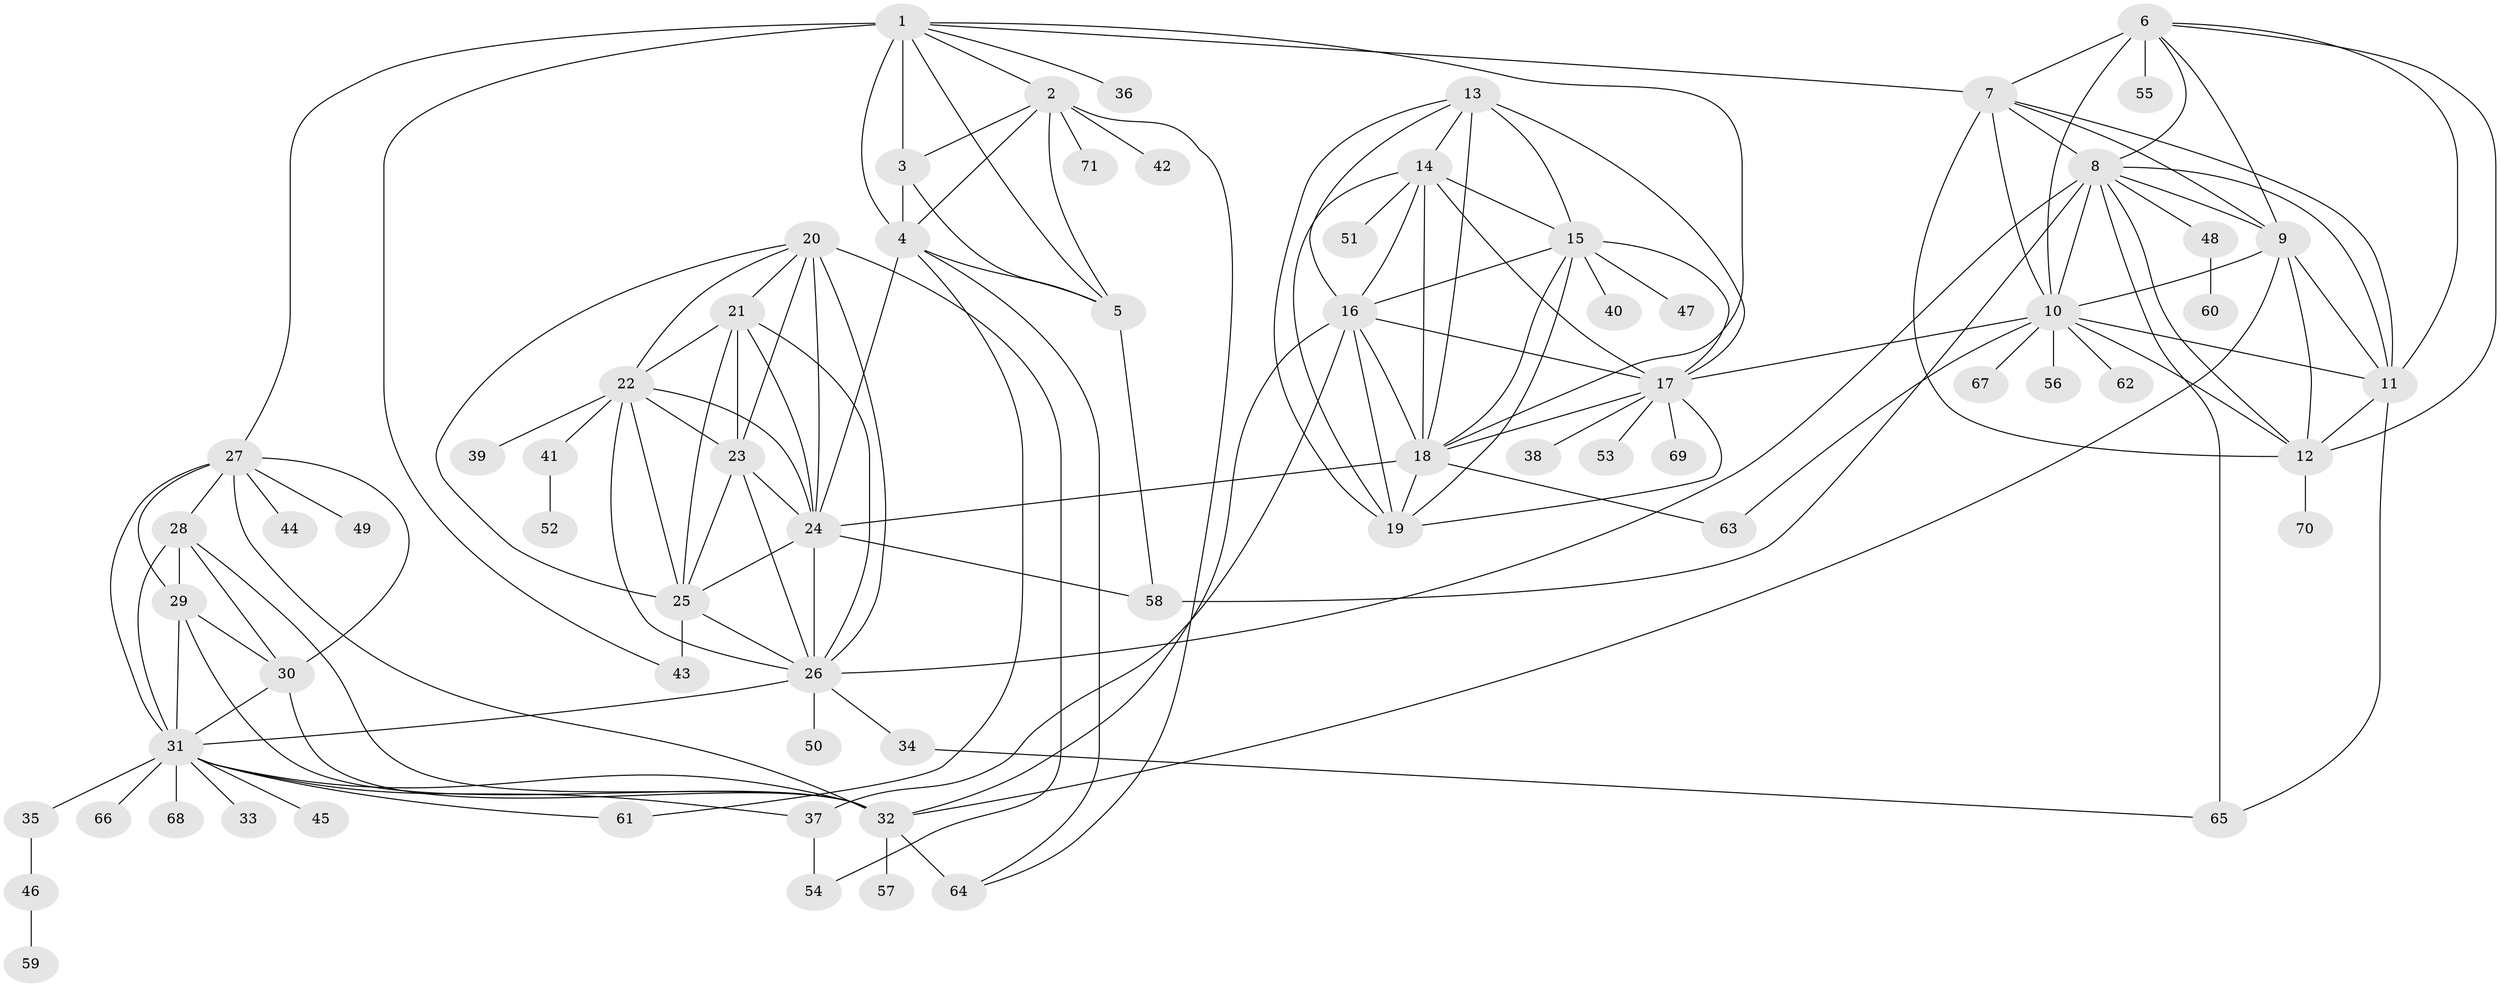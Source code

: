 // original degree distribution, {7: 0.03546099290780142, 11: 0.028368794326241134, 9: 0.0425531914893617, 8: 0.05673758865248227, 10: 0.03546099290780142, 14: 0.014184397163120567, 12: 0.0070921985815602835, 6: 0.014184397163120567, 15: 0.0070921985815602835, 13: 0.0070921985815602835, 1: 0.574468085106383, 2: 0.14184397163120568, 4: 0.0070921985815602835, 3: 0.028368794326241134}
// Generated by graph-tools (version 1.1) at 2025/52/03/04/25 22:52:07]
// undirected, 71 vertices, 148 edges
graph export_dot {
  node [color=gray90,style=filled];
  1;
  2;
  3;
  4;
  5;
  6;
  7;
  8;
  9;
  10;
  11;
  12;
  13;
  14;
  15;
  16;
  17;
  18;
  19;
  20;
  21;
  22;
  23;
  24;
  25;
  26;
  27;
  28;
  29;
  30;
  31;
  32;
  33;
  34;
  35;
  36;
  37;
  38;
  39;
  40;
  41;
  42;
  43;
  44;
  45;
  46;
  47;
  48;
  49;
  50;
  51;
  52;
  53;
  54;
  55;
  56;
  57;
  58;
  59;
  60;
  61;
  62;
  63;
  64;
  65;
  66;
  67;
  68;
  69;
  70;
  71;
  1 -- 2 [weight=3.0];
  1 -- 3 [weight=5.0];
  1 -- 4 [weight=3.0];
  1 -- 5 [weight=3.0];
  1 -- 7 [weight=1.0];
  1 -- 18 [weight=1.0];
  1 -- 27 [weight=1.0];
  1 -- 36 [weight=1.0];
  1 -- 43 [weight=1.0];
  2 -- 3 [weight=1.0];
  2 -- 4 [weight=1.0];
  2 -- 5 [weight=1.0];
  2 -- 42 [weight=2.0];
  2 -- 64 [weight=1.0];
  2 -- 71 [weight=1.0];
  3 -- 4 [weight=1.0];
  3 -- 5 [weight=1.0];
  4 -- 5 [weight=1.0];
  4 -- 24 [weight=1.0];
  4 -- 61 [weight=1.0];
  4 -- 64 [weight=1.0];
  5 -- 58 [weight=1.0];
  6 -- 7 [weight=1.0];
  6 -- 8 [weight=1.0];
  6 -- 9 [weight=1.0];
  6 -- 10 [weight=1.0];
  6 -- 11 [weight=1.0];
  6 -- 12 [weight=1.0];
  6 -- 55 [weight=4.0];
  7 -- 8 [weight=1.0];
  7 -- 9 [weight=1.0];
  7 -- 10 [weight=1.0];
  7 -- 11 [weight=1.0];
  7 -- 12 [weight=1.0];
  8 -- 9 [weight=1.0];
  8 -- 10 [weight=1.0];
  8 -- 11 [weight=1.0];
  8 -- 12 [weight=1.0];
  8 -- 26 [weight=1.0];
  8 -- 48 [weight=1.0];
  8 -- 58 [weight=4.0];
  8 -- 65 [weight=1.0];
  9 -- 10 [weight=1.0];
  9 -- 11 [weight=1.0];
  9 -- 12 [weight=1.0];
  9 -- 32 [weight=1.0];
  10 -- 11 [weight=1.0];
  10 -- 12 [weight=1.0];
  10 -- 17 [weight=1.0];
  10 -- 56 [weight=1.0];
  10 -- 62 [weight=1.0];
  10 -- 63 [weight=1.0];
  10 -- 67 [weight=1.0];
  11 -- 12 [weight=1.0];
  11 -- 65 [weight=1.0];
  12 -- 70 [weight=1.0];
  13 -- 14 [weight=1.0];
  13 -- 15 [weight=1.0];
  13 -- 16 [weight=1.0];
  13 -- 17 [weight=1.0];
  13 -- 18 [weight=1.0];
  13 -- 19 [weight=1.0];
  14 -- 15 [weight=1.0];
  14 -- 16 [weight=1.0];
  14 -- 17 [weight=1.0];
  14 -- 18 [weight=1.0];
  14 -- 19 [weight=1.0];
  14 -- 51 [weight=2.0];
  15 -- 16 [weight=1.0];
  15 -- 17 [weight=1.0];
  15 -- 18 [weight=1.0];
  15 -- 19 [weight=1.0];
  15 -- 40 [weight=2.0];
  15 -- 47 [weight=1.0];
  16 -- 17 [weight=1.0];
  16 -- 18 [weight=1.0];
  16 -- 19 [weight=1.0];
  16 -- 32 [weight=1.0];
  16 -- 37 [weight=1.0];
  17 -- 18 [weight=1.0];
  17 -- 19 [weight=1.0];
  17 -- 38 [weight=1.0];
  17 -- 53 [weight=1.0];
  17 -- 69 [weight=1.0];
  18 -- 19 [weight=1.0];
  18 -- 24 [weight=1.0];
  18 -- 63 [weight=1.0];
  20 -- 21 [weight=1.0];
  20 -- 22 [weight=1.0];
  20 -- 23 [weight=1.0];
  20 -- 24 [weight=1.0];
  20 -- 25 [weight=1.0];
  20 -- 26 [weight=1.0];
  20 -- 54 [weight=2.0];
  21 -- 22 [weight=1.0];
  21 -- 23 [weight=1.0];
  21 -- 24 [weight=1.0];
  21 -- 25 [weight=2.0];
  21 -- 26 [weight=1.0];
  22 -- 23 [weight=1.0];
  22 -- 24 [weight=1.0];
  22 -- 25 [weight=1.0];
  22 -- 26 [weight=1.0];
  22 -- 39 [weight=1.0];
  22 -- 41 [weight=1.0];
  23 -- 24 [weight=1.0];
  23 -- 25 [weight=1.0];
  23 -- 26 [weight=1.0];
  24 -- 25 [weight=1.0];
  24 -- 26 [weight=1.0];
  24 -- 58 [weight=1.0];
  25 -- 26 [weight=1.0];
  25 -- 43 [weight=8.0];
  26 -- 31 [weight=1.0];
  26 -- 34 [weight=1.0];
  26 -- 50 [weight=1.0];
  27 -- 28 [weight=1.0];
  27 -- 29 [weight=2.0];
  27 -- 30 [weight=1.0];
  27 -- 31 [weight=1.0];
  27 -- 32 [weight=1.0];
  27 -- 44 [weight=1.0];
  27 -- 49 [weight=1.0];
  28 -- 29 [weight=4.0];
  28 -- 30 [weight=1.0];
  28 -- 31 [weight=1.0];
  28 -- 32 [weight=1.0];
  29 -- 30 [weight=2.0];
  29 -- 31 [weight=2.0];
  29 -- 32 [weight=2.0];
  30 -- 31 [weight=1.0];
  30 -- 32 [weight=1.0];
  31 -- 32 [weight=1.0];
  31 -- 33 [weight=1.0];
  31 -- 35 [weight=1.0];
  31 -- 37 [weight=1.0];
  31 -- 45 [weight=1.0];
  31 -- 61 [weight=1.0];
  31 -- 66 [weight=1.0];
  31 -- 68 [weight=1.0];
  32 -- 57 [weight=1.0];
  32 -- 64 [weight=3.0];
  34 -- 65 [weight=1.0];
  35 -- 46 [weight=1.0];
  37 -- 54 [weight=1.0];
  41 -- 52 [weight=1.0];
  46 -- 59 [weight=1.0];
  48 -- 60 [weight=1.0];
}

